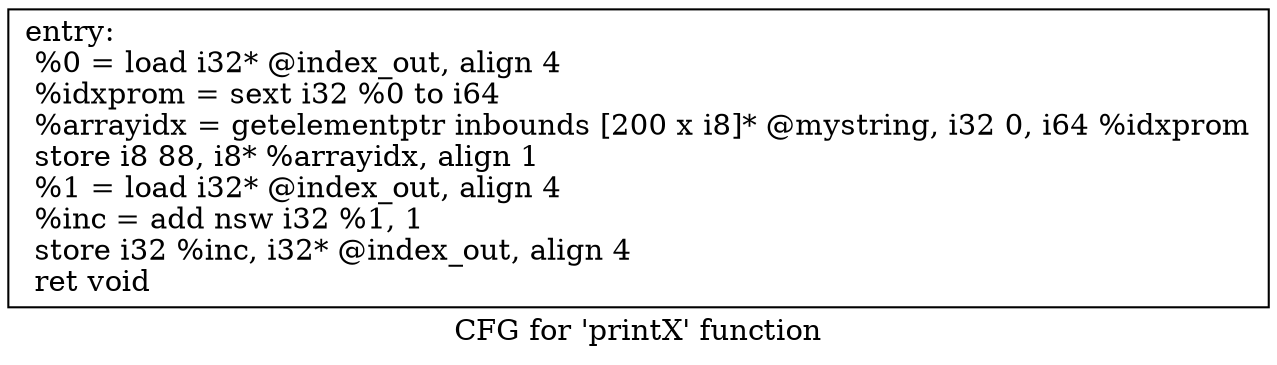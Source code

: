 digraph "CFG for 'printX' function" {
	label="CFG for 'printX' function";

	Node0x4a45f10 [shape=record,label="{entry:\l  %0 = load i32* @index_out, align 4\l  %idxprom = sext i32 %0 to i64\l  %arrayidx = getelementptr inbounds [200 x i8]* @mystring, i32 0, i64 %idxprom\l  store i8 88, i8* %arrayidx, align 1\l  %1 = load i32* @index_out, align 4\l  %inc = add nsw i32 %1, 1\l  store i32 %inc, i32* @index_out, align 4\l  ret void\l}"];
}
